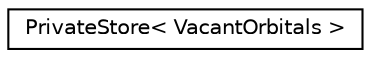 digraph "Graphical Class Hierarchy"
{
  edge [fontname="Helvetica",fontsize="10",labelfontname="Helvetica",labelfontsize="10"];
  node [fontname="Helvetica",fontsize="10",shape=record];
  rankdir="LR";
  Node1 [label="PrivateStore\< VacantOrbitals \>",height=0.2,width=0.4,color="black", fillcolor="white", style="filled",URL="$classPrivateStore.html"];
}
